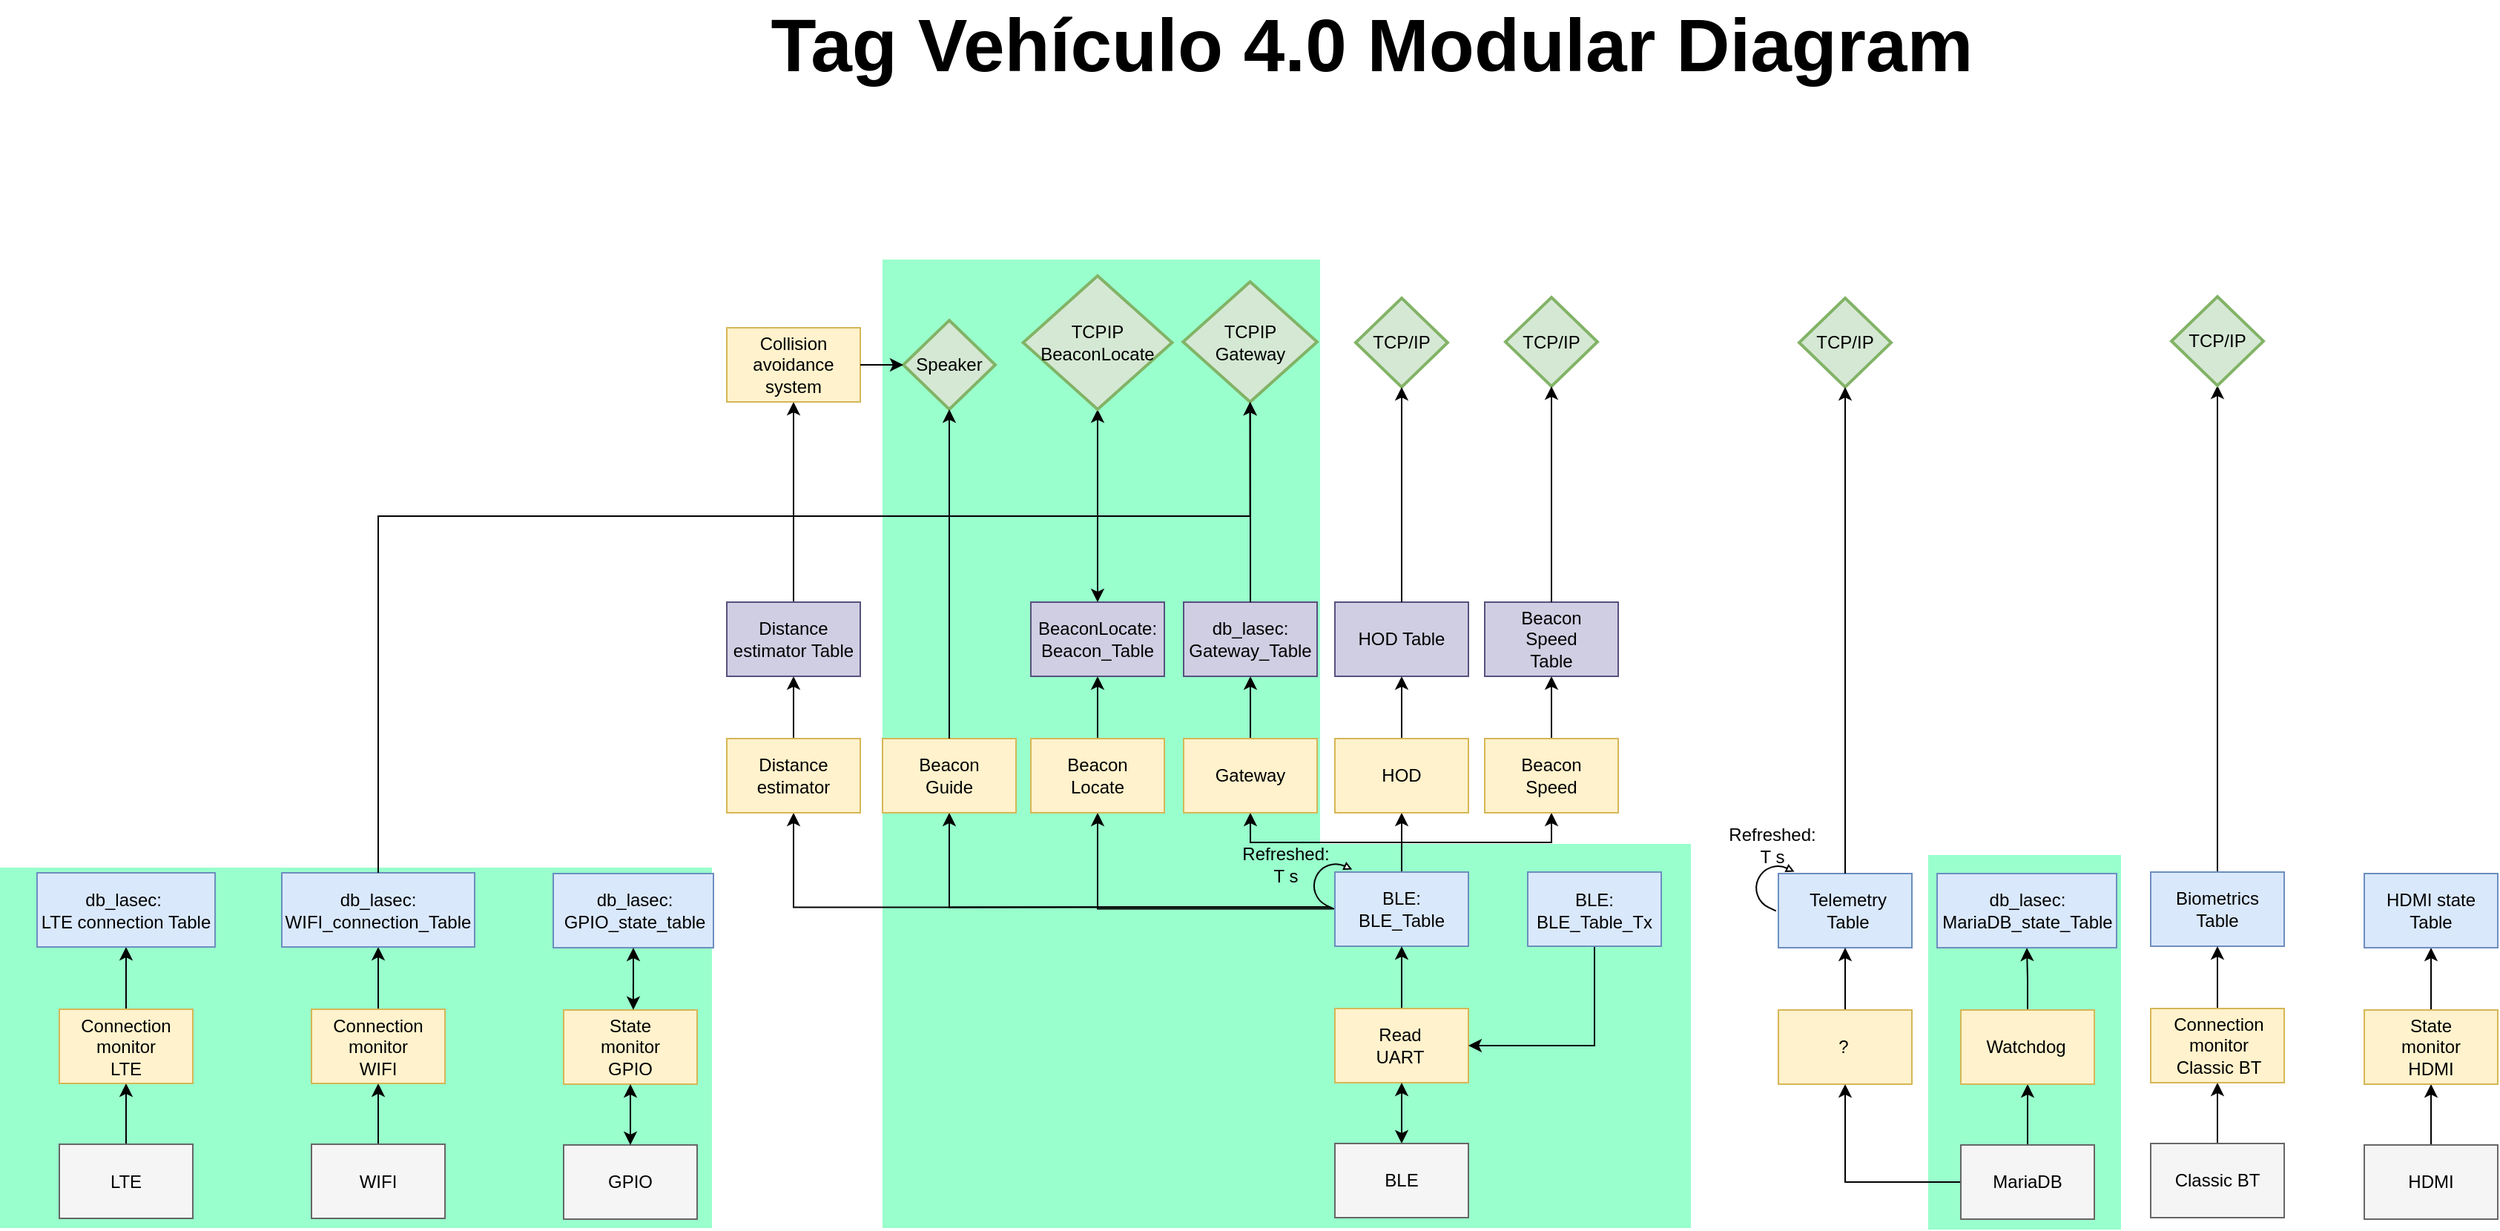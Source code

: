 <mxfile version="26.2.2">
  <diagram name="Página-1" id="RtHD7aoakG6yR8nzAqxL">
    <mxGraphModel dx="3025" dy="1701" grid="1" gridSize="10" guides="1" tooltips="1" connect="1" arrows="1" fold="1" page="1" pageScale="1" pageWidth="1169" pageHeight="827" math="0" shadow="0">
      <root>
        <mxCell id="0" />
        <mxCell id="1" parent="0" />
        <mxCell id="wp4476p6M0IW0AA86Mcw-5" value="" style="rounded=0;whiteSpace=wrap;html=1;fillColor=#99FFCC;strokeColor=none;" parent="1" vertex="1">
          <mxGeometry x="450" y="501.5" width="130" height="252.5" as="geometry" />
        </mxCell>
        <mxCell id="wp4476p6M0IW0AA86Mcw-3" value="" style="rounded=0;whiteSpace=wrap;html=1;fillColor=#99FFCC;strokeColor=none;" parent="1" vertex="1">
          <mxGeometry x="-850" y="510" width="480" height="243" as="geometry" />
        </mxCell>
        <mxCell id="wp4476p6M0IW0AA86Mcw-2" value="" style="rounded=0;whiteSpace=wrap;html=1;fillColor=#99FFCC;strokeColor=none;" parent="1" vertex="1">
          <mxGeometry x="-255" y="494" width="545" height="259" as="geometry" />
        </mxCell>
        <mxCell id="wp4476p6M0IW0AA86Mcw-1" value="" style="rounded=0;whiteSpace=wrap;html=1;fillColor=#99FFCC;strokeColor=none;" parent="1" vertex="1">
          <mxGeometry x="-255" y="100" width="295" height="653" as="geometry" />
        </mxCell>
        <mxCell id="1uHjX9RbCJw2ooHJ7uqa-2" value="" style="rounded=0;whiteSpace=wrap;html=1;fillColor=#f5f5f5;fontColor=#333333;strokeColor=#666666;" parent="1" vertex="1">
          <mxGeometry x="50" y="696" width="90" height="50" as="geometry" />
        </mxCell>
        <mxCell id="1uHjX9RbCJw2ooHJ7uqa-3" value="BLE" style="text;html=1;align=center;verticalAlign=middle;whiteSpace=wrap;rounded=0;" parent="1" vertex="1">
          <mxGeometry x="65" y="706" width="60" height="30" as="geometry" />
        </mxCell>
        <mxCell id="1uHjX9RbCJw2ooHJ7uqa-4" style="edgeStyle=orthogonalEdgeStyle;rounded=0;orthogonalLoop=1;jettySize=auto;html=1;exitX=0.5;exitY=0;exitDx=0;exitDy=0;entryX=0.5;entryY=1;entryDx=0;entryDy=0;" parent="1" source="1uHjX9RbCJw2ooHJ7uqa-5" target="1uHjX9RbCJw2ooHJ7uqa-25" edge="1">
          <mxGeometry relative="1" as="geometry" />
        </mxCell>
        <mxCell id="1uHjX9RbCJw2ooHJ7uqa-5" value="" style="rounded=0;whiteSpace=wrap;html=1;fillColor=#f5f5f5;fontColor=#333333;strokeColor=#666666;" parent="1" vertex="1">
          <mxGeometry x="-810" y="696.5" width="90" height="50" as="geometry" />
        </mxCell>
        <mxCell id="1uHjX9RbCJw2ooHJ7uqa-6" value="LTE" style="text;html=1;align=center;verticalAlign=middle;whiteSpace=wrap;rounded=0;" parent="1" vertex="1">
          <mxGeometry x="-795" y="706.5" width="60" height="30" as="geometry" />
        </mxCell>
        <mxCell id="1uHjX9RbCJw2ooHJ7uqa-7" style="edgeStyle=orthogonalEdgeStyle;rounded=0;orthogonalLoop=1;jettySize=auto;html=1;exitX=0.5;exitY=0;exitDx=0;exitDy=0;entryX=0.5;entryY=1;entryDx=0;entryDy=0;" parent="1" source="1uHjX9RbCJw2ooHJ7uqa-8" target="1uHjX9RbCJw2ooHJ7uqa-28" edge="1">
          <mxGeometry relative="1" as="geometry" />
        </mxCell>
        <mxCell id="1uHjX9RbCJw2ooHJ7uqa-8" value="" style="rounded=0;whiteSpace=wrap;html=1;fillColor=#f5f5f5;fontColor=#333333;strokeColor=#666666;" parent="1" vertex="1">
          <mxGeometry x="-640" y="696.5" width="90" height="50" as="geometry" />
        </mxCell>
        <mxCell id="1uHjX9RbCJw2ooHJ7uqa-9" value="WIFI" style="text;html=1;align=center;verticalAlign=middle;whiteSpace=wrap;rounded=0;" parent="1" vertex="1">
          <mxGeometry x="-625" y="706.5" width="60" height="30" as="geometry" />
        </mxCell>
        <mxCell id="1uHjX9RbCJw2ooHJ7uqa-10" value="" style="rounded=0;whiteSpace=wrap;html=1;fillColor=#f5f5f5;fontColor=#333333;strokeColor=#666666;" parent="1" vertex="1">
          <mxGeometry x="-470" y="697" width="90" height="50" as="geometry" />
        </mxCell>
        <mxCell id="1uHjX9RbCJw2ooHJ7uqa-11" value="GPIO" style="text;html=1;align=center;verticalAlign=middle;whiteSpace=wrap;rounded=0;" parent="1" vertex="1">
          <mxGeometry x="-455" y="707" width="60" height="30" as="geometry" />
        </mxCell>
        <mxCell id="1uHjX9RbCJw2ooHJ7uqa-12" style="edgeStyle=orthogonalEdgeStyle;rounded=0;orthogonalLoop=1;jettySize=auto;html=1;exitX=0.5;exitY=0;exitDx=0;exitDy=0;entryX=0.5;entryY=1;entryDx=0;entryDy=0;" parent="1" source="1uHjX9RbCJw2ooHJ7uqa-13" target="1uHjX9RbCJw2ooHJ7uqa-33" edge="1">
          <mxGeometry relative="1" as="geometry" />
        </mxCell>
        <mxCell id="1uHjX9RbCJw2ooHJ7uqa-13" value="" style="rounded=0;whiteSpace=wrap;html=1;fillColor=#f5f5f5;fontColor=#333333;strokeColor=#666666;" parent="1" vertex="1">
          <mxGeometry x="744" y="697" width="90" height="50" as="geometry" />
        </mxCell>
        <mxCell id="1uHjX9RbCJw2ooHJ7uqa-14" value="HDMI" style="text;html=1;align=center;verticalAlign=middle;whiteSpace=wrap;rounded=0;" parent="1" vertex="1">
          <mxGeometry x="759" y="707" width="60" height="30" as="geometry" />
        </mxCell>
        <mxCell id="1uHjX9RbCJw2ooHJ7uqa-15" style="edgeStyle=orthogonalEdgeStyle;rounded=0;orthogonalLoop=1;jettySize=auto;html=1;exitX=0.5;exitY=0;exitDx=0;exitDy=0;entryX=0.5;entryY=1;entryDx=0;entryDy=0;" parent="1" source="1uHjX9RbCJw2ooHJ7uqa-17" target="1uHjX9RbCJw2ooHJ7uqa-35" edge="1">
          <mxGeometry relative="1" as="geometry" />
        </mxCell>
        <mxCell id="9zVtY-qx9qEsDgh3HjAl-21" style="edgeStyle=orthogonalEdgeStyle;rounded=0;orthogonalLoop=1;jettySize=auto;html=1;exitX=0;exitY=0.5;exitDx=0;exitDy=0;entryX=0.5;entryY=1;entryDx=0;entryDy=0;" parent="1" source="1uHjX9RbCJw2ooHJ7uqa-17" target="9zVtY-qx9qEsDgh3HjAl-19" edge="1">
          <mxGeometry relative="1" as="geometry" />
        </mxCell>
        <mxCell id="1uHjX9RbCJw2ooHJ7uqa-17" value="" style="rounded=0;whiteSpace=wrap;html=1;fillColor=#f5f5f5;fontColor=#333333;strokeColor=#666666;" parent="1" vertex="1">
          <mxGeometry x="472" y="697" width="90" height="50" as="geometry" />
        </mxCell>
        <mxCell id="1uHjX9RbCJw2ooHJ7uqa-18" value="MariaDB" style="text;html=1;align=center;verticalAlign=middle;whiteSpace=wrap;rounded=0;" parent="1" vertex="1">
          <mxGeometry x="487" y="707" width="60" height="30" as="geometry" />
        </mxCell>
        <mxCell id="1uHjX9RbCJw2ooHJ7uqa-19" style="edgeStyle=orthogonalEdgeStyle;rounded=0;orthogonalLoop=1;jettySize=auto;html=1;exitX=0.5;exitY=0;exitDx=0;exitDy=0;entryX=0.5;entryY=1;entryDx=0;entryDy=0;" parent="1" source="1uHjX9RbCJw2ooHJ7uqa-22" target="1uHjX9RbCJw2ooHJ7uqa-62" edge="1">
          <mxGeometry relative="1" as="geometry" />
        </mxCell>
        <mxCell id="1uHjX9RbCJw2ooHJ7uqa-20" style="edgeStyle=orthogonalEdgeStyle;rounded=0;orthogonalLoop=1;jettySize=auto;html=1;exitX=0.5;exitY=0;exitDx=0;exitDy=0;entryX=0.5;entryY=1;entryDx=0;entryDy=0;" parent="1" source="1uHjX9RbCJw2ooHJ7uqa-22" target="1uHjX9RbCJw2ooHJ7uqa-67" edge="1">
          <mxGeometry relative="1" as="geometry" />
        </mxCell>
        <mxCell id="1uHjX9RbCJw2ooHJ7uqa-21" style="edgeStyle=orthogonalEdgeStyle;rounded=0;orthogonalLoop=1;jettySize=auto;html=1;exitX=0.5;exitY=0;exitDx=0;exitDy=0;entryX=0.5;entryY=1;entryDx=0;entryDy=0;" parent="1" source="1uHjX9RbCJw2ooHJ7uqa-22" target="1uHjX9RbCJw2ooHJ7uqa-70" edge="1">
          <mxGeometry relative="1" as="geometry" />
        </mxCell>
        <mxCell id="1uHjX9RbCJw2ooHJ7uqa-22" value="" style="rounded=0;whiteSpace=wrap;html=1;fillColor=#DAE8FC;strokeColor=#6c8ebf;" parent="1" vertex="1">
          <mxGeometry x="50" y="513" width="90" height="50" as="geometry" />
        </mxCell>
        <mxCell id="1uHjX9RbCJw2ooHJ7uqa-23" value="BLE: BLE_Table" style="text;html=1;align=center;verticalAlign=middle;whiteSpace=wrap;rounded=0;" parent="1" vertex="1">
          <mxGeometry x="65" y="523" width="60" height="30" as="geometry" />
        </mxCell>
        <mxCell id="1uHjX9RbCJw2ooHJ7uqa-24" style="edgeStyle=orthogonalEdgeStyle;rounded=0;orthogonalLoop=1;jettySize=auto;html=1;exitX=0.5;exitY=0;exitDx=0;exitDy=0;entryX=0.5;entryY=1;entryDx=0;entryDy=0;" parent="1" source="1uHjX9RbCJw2ooHJ7uqa-25" target="1uHjX9RbCJw2ooHJ7uqa-87" edge="1">
          <mxGeometry relative="1" as="geometry" />
        </mxCell>
        <mxCell id="1uHjX9RbCJw2ooHJ7uqa-25" value="" style="rounded=0;whiteSpace=wrap;html=1;fillColor=#fff2cc;strokeColor=#d6b656;" parent="1" vertex="1">
          <mxGeometry x="-810" y="605.5" width="90" height="50" as="geometry" />
        </mxCell>
        <mxCell id="1uHjX9RbCJw2ooHJ7uqa-26" value="Connection monitor LTE" style="text;html=1;align=center;verticalAlign=middle;whiteSpace=wrap;rounded=0;" parent="1" vertex="1">
          <mxGeometry x="-795" y="615.5" width="60" height="30" as="geometry" />
        </mxCell>
        <mxCell id="9zVtY-qx9qEsDgh3HjAl-4" style="edgeStyle=orthogonalEdgeStyle;rounded=0;orthogonalLoop=1;jettySize=auto;html=1;exitX=0.5;exitY=0;exitDx=0;exitDy=0;entryX=0.5;entryY=1;entryDx=0;entryDy=0;" parent="1" source="1uHjX9RbCJw2ooHJ7uqa-28" target="9zVtY-qx9qEsDgh3HjAl-2" edge="1">
          <mxGeometry relative="1" as="geometry" />
        </mxCell>
        <mxCell id="1uHjX9RbCJw2ooHJ7uqa-28" value="" style="rounded=0;whiteSpace=wrap;html=1;fillColor=#fff2cc;strokeColor=#d6b656;" parent="1" vertex="1">
          <mxGeometry x="-640" y="605.5" width="90" height="50" as="geometry" />
        </mxCell>
        <mxCell id="1uHjX9RbCJw2ooHJ7uqa-29" value="Connection monitor WIFI" style="text;html=1;align=center;verticalAlign=middle;whiteSpace=wrap;rounded=0;" parent="1" vertex="1">
          <mxGeometry x="-625" y="615.5" width="60" height="30" as="geometry" />
        </mxCell>
        <mxCell id="1uHjX9RbCJw2ooHJ7uqa-30" value="" style="rounded=0;whiteSpace=wrap;html=1;fillColor=#fff2cc;strokeColor=#d6b656;" parent="1" vertex="1">
          <mxGeometry x="-470" y="606" width="90" height="50" as="geometry" />
        </mxCell>
        <mxCell id="1uHjX9RbCJw2ooHJ7uqa-31" value="State monitor GPIO" style="text;html=1;align=center;verticalAlign=middle;whiteSpace=wrap;rounded=0;" parent="1" vertex="1">
          <mxGeometry x="-455" y="616" width="60" height="30" as="geometry" />
        </mxCell>
        <mxCell id="1uHjX9RbCJw2ooHJ7uqa-32" style="edgeStyle=orthogonalEdgeStyle;rounded=0;orthogonalLoop=1;jettySize=auto;html=1;exitX=0.5;exitY=0;exitDx=0;exitDy=0;entryX=0.5;entryY=1;entryDx=0;entryDy=0;" parent="1" source="1uHjX9RbCJw2ooHJ7uqa-33" target="1uHjX9RbCJw2ooHJ7uqa-93" edge="1">
          <mxGeometry relative="1" as="geometry" />
        </mxCell>
        <mxCell id="1uHjX9RbCJw2ooHJ7uqa-33" value="" style="rounded=0;whiteSpace=wrap;html=1;fillColor=#fff2cc;strokeColor=#d6b656;" parent="1" vertex="1">
          <mxGeometry x="744" y="606" width="90" height="50" as="geometry" />
        </mxCell>
        <mxCell id="1uHjX9RbCJw2ooHJ7uqa-34" value="State monitor HDMI" style="text;html=1;align=center;verticalAlign=middle;whiteSpace=wrap;rounded=0;" parent="1" vertex="1">
          <mxGeometry x="759" y="616" width="60" height="30" as="geometry" />
        </mxCell>
        <mxCell id="9zVtY-qx9qEsDgh3HjAl-8" style="edgeStyle=orthogonalEdgeStyle;rounded=0;orthogonalLoop=1;jettySize=auto;html=1;exitX=0.5;exitY=0;exitDx=0;exitDy=0;entryX=0.5;entryY=1;entryDx=0;entryDy=0;" parent="1" source="1uHjX9RbCJw2ooHJ7uqa-35" target="9zVtY-qx9qEsDgh3HjAl-6" edge="1">
          <mxGeometry relative="1" as="geometry" />
        </mxCell>
        <mxCell id="1uHjX9RbCJw2ooHJ7uqa-35" value="" style="rounded=0;whiteSpace=wrap;html=1;fillColor=#fff2cc;strokeColor=#d6b656;" parent="1" vertex="1">
          <mxGeometry x="472" y="606" width="90" height="50" as="geometry" />
        </mxCell>
        <mxCell id="1uHjX9RbCJw2ooHJ7uqa-36" value="Watchdog" style="text;html=1;align=center;verticalAlign=middle;whiteSpace=wrap;rounded=0;" parent="1" vertex="1">
          <mxGeometry x="486" y="616" width="60" height="30" as="geometry" />
        </mxCell>
        <mxCell id="1uHjX9RbCJw2ooHJ7uqa-37" style="edgeStyle=orthogonalEdgeStyle;rounded=0;orthogonalLoop=1;jettySize=auto;html=1;exitX=0;exitY=0;exitDx=20;exitDy=31.48;exitPerimeter=0;entryX=0.5;entryY=1;entryDx=0;entryDy=0;" parent="1" source="1uHjX9RbCJw2ooHJ7uqa-38" target="1uHjX9RbCJw2ooHJ7uqa-55" edge="1">
          <mxGeometry relative="1" as="geometry">
            <Array as="points">
              <mxPoint x="-110" y="538" />
            </Array>
          </mxGeometry>
        </mxCell>
        <mxCell id="H8eVL0zXzb8znNceX2TK-4" style="edgeStyle=orthogonalEdgeStyle;rounded=0;orthogonalLoop=1;jettySize=auto;html=1;exitX=0;exitY=0;exitDx=17.319;exitDy=31.48;exitPerimeter=0;entryX=0.5;entryY=1;entryDx=0;entryDy=0;" parent="1" source="1uHjX9RbCJw2ooHJ7uqa-38" target="H8eVL0zXzb8znNceX2TK-2" edge="1">
          <mxGeometry relative="1" as="geometry" />
        </mxCell>
        <mxCell id="KAo23swHzHKKWC8YPLNf-3" style="edgeStyle=orthogonalEdgeStyle;rounded=0;orthogonalLoop=1;jettySize=auto;html=1;exitX=0;exitY=0;exitDx=17.319;exitDy=31.48;exitPerimeter=0;entryX=0.5;entryY=1;entryDx=0;entryDy=0;" parent="1" source="1uHjX9RbCJw2ooHJ7uqa-38" target="KAo23swHzHKKWC8YPLNf-1" edge="1">
          <mxGeometry relative="1" as="geometry" />
        </mxCell>
        <mxCell id="1uHjX9RbCJw2ooHJ7uqa-38" value="" style="html=1;shadow=0;dashed=0;align=center;verticalAlign=middle;shape=mxgraph.arrows2.uTurnArrow;dy=0;arrowHead=4.41;dx2=4.26;rotation=25;" parent="1" vertex="1">
          <mxGeometry x="36.87" y="503.56" width="20" height="31.48" as="geometry" />
        </mxCell>
        <mxCell id="1uHjX9RbCJw2ooHJ7uqa-39" value="Refreshed:&lt;div&gt;T s&lt;/div&gt;" style="text;html=1;align=center;verticalAlign=middle;whiteSpace=wrap;rounded=0;" parent="1" vertex="1">
          <mxGeometry x="-13" y="493" width="60" height="30" as="geometry" />
        </mxCell>
        <mxCell id="1uHjX9RbCJw2ooHJ7uqa-40" value="" style="rounded=0;whiteSpace=wrap;html=1;fillColor=#dae8fc;strokeColor=#6c8ebf;" parent="1" vertex="1">
          <mxGeometry x="349" y="514" width="90" height="50" as="geometry" />
        </mxCell>
        <mxCell id="1uHjX9RbCJw2ooHJ7uqa-41" value="Telemetry Table" style="text;html=1;align=center;verticalAlign=middle;whiteSpace=wrap;rounded=0;" parent="1" vertex="1">
          <mxGeometry x="366" y="524" width="60" height="30" as="geometry" />
        </mxCell>
        <mxCell id="1uHjX9RbCJw2ooHJ7uqa-42" value="TCP/IP" style="strokeWidth=2;html=1;shape=mxgraph.flowchart.decision;whiteSpace=wrap;fillColor=#d5e8d4;strokeColor=#82b366;" parent="1" vertex="1">
          <mxGeometry x="363" y="126" width="62" height="60" as="geometry" />
        </mxCell>
        <mxCell id="9zVtY-qx9qEsDgh3HjAl-16" style="edgeStyle=orthogonalEdgeStyle;rounded=0;orthogonalLoop=1;jettySize=auto;html=1;exitX=0.5;exitY=0;exitDx=0;exitDy=0;entryX=0.5;entryY=1;entryDx=0;entryDy=0;" parent="1" source="1uHjX9RbCJw2ooHJ7uqa-44" target="9zVtY-qx9qEsDgh3HjAl-14" edge="1">
          <mxGeometry relative="1" as="geometry" />
        </mxCell>
        <mxCell id="1uHjX9RbCJw2ooHJ7uqa-44" value="" style="rounded=0;whiteSpace=wrap;html=1;fillColor=#f5f5f5;fontColor=#333333;strokeColor=#666666;" parent="1" vertex="1">
          <mxGeometry x="600" y="696" width="90" height="50" as="geometry" />
        </mxCell>
        <mxCell id="1uHjX9RbCJw2ooHJ7uqa-45" value="Classic BT" style="text;html=1;align=center;verticalAlign=middle;whiteSpace=wrap;rounded=0;" parent="1" vertex="1">
          <mxGeometry x="615" y="706" width="60" height="30" as="geometry" />
        </mxCell>
        <mxCell id="NmAagry_RvxygBR5_JzD-7" value="" style="edgeStyle=orthogonalEdgeStyle;rounded=0;orthogonalLoop=1;jettySize=auto;html=1;" edge="1" parent="1" source="1uHjX9RbCJw2ooHJ7uqa-46" target="1uHjX9RbCJw2ooHJ7uqa-48">
          <mxGeometry relative="1" as="geometry" />
        </mxCell>
        <mxCell id="1uHjX9RbCJw2ooHJ7uqa-46" value="" style="rounded=0;whiteSpace=wrap;html=1;fillColor=#dae8fc;strokeColor=#6c8ebf;" parent="1" vertex="1">
          <mxGeometry x="600" y="513" width="90" height="50" as="geometry" />
        </mxCell>
        <mxCell id="1uHjX9RbCJw2ooHJ7uqa-47" value="Biometrics Table" style="text;html=1;align=center;verticalAlign=middle;whiteSpace=wrap;rounded=0;" parent="1" vertex="1">
          <mxGeometry x="615" y="523" width="60" height="30" as="geometry" />
        </mxCell>
        <mxCell id="1uHjX9RbCJw2ooHJ7uqa-48" value="TCP/IP" style="strokeWidth=2;html=1;shape=mxgraph.flowchart.decision;whiteSpace=wrap;fillColor=#d5e8d4;strokeColor=#82b366;" parent="1" vertex="1">
          <mxGeometry x="614" y="125" width="62" height="60" as="geometry" />
        </mxCell>
        <mxCell id="1uHjX9RbCJw2ooHJ7uqa-54" style="edgeStyle=orthogonalEdgeStyle;rounded=0;orthogonalLoop=1;jettySize=auto;html=1;exitX=0.5;exitY=0;exitDx=0;exitDy=0;entryX=0.5;entryY=1;entryDx=0;entryDy=0;" parent="1" source="1uHjX9RbCJw2ooHJ7uqa-55" target="1uHjX9RbCJw2ooHJ7uqa-57" edge="1">
          <mxGeometry relative="1" as="geometry" />
        </mxCell>
        <mxCell id="1uHjX9RbCJw2ooHJ7uqa-55" value="" style="rounded=0;whiteSpace=wrap;html=1;fillColor=#fff2cc;strokeColor=#d6b656;" parent="1" vertex="1">
          <mxGeometry x="-155" y="423" width="90" height="50" as="geometry" />
        </mxCell>
        <mxCell id="1uHjX9RbCJw2ooHJ7uqa-56" value="Beacon Locate" style="text;html=1;align=center;verticalAlign=middle;whiteSpace=wrap;rounded=0;" parent="1" vertex="1">
          <mxGeometry x="-141" y="433" width="62" height="30" as="geometry" />
        </mxCell>
        <mxCell id="1uHjX9RbCJw2ooHJ7uqa-57" value="" style="rounded=0;whiteSpace=wrap;html=1;fillColor=#d0cee2;strokeColor=#56517e;" parent="1" vertex="1">
          <mxGeometry x="-155" y="331" width="90" height="50" as="geometry" />
        </mxCell>
        <mxCell id="1uHjX9RbCJw2ooHJ7uqa-58" value="&lt;div&gt;BeaconLocate:&lt;/div&gt;Beacon_Table" style="text;html=1;align=center;verticalAlign=middle;whiteSpace=wrap;rounded=0;" parent="1" vertex="1">
          <mxGeometry x="-141" y="341" width="62" height="30" as="geometry" />
        </mxCell>
        <mxCell id="1uHjX9RbCJw2ooHJ7uqa-61" style="edgeStyle=orthogonalEdgeStyle;rounded=0;orthogonalLoop=1;jettySize=auto;html=1;exitX=0.5;exitY=0;exitDx=0;exitDy=0;entryX=0.5;entryY=1;entryDx=0;entryDy=0;" parent="1" source="1uHjX9RbCJw2ooHJ7uqa-62" target="1uHjX9RbCJw2ooHJ7uqa-64" edge="1">
          <mxGeometry relative="1" as="geometry" />
        </mxCell>
        <mxCell id="1uHjX9RbCJw2ooHJ7uqa-62" value="" style="rounded=0;whiteSpace=wrap;html=1;fillColor=#fff2cc;strokeColor=#d6b656;" parent="1" vertex="1">
          <mxGeometry x="-52" y="423" width="90" height="50" as="geometry" />
        </mxCell>
        <mxCell id="1uHjX9RbCJw2ooHJ7uqa-63" value="Gateway" style="text;html=1;align=center;verticalAlign=middle;whiteSpace=wrap;rounded=0;" parent="1" vertex="1">
          <mxGeometry x="-38" y="433" width="62" height="30" as="geometry" />
        </mxCell>
        <mxCell id="1uHjX9RbCJw2ooHJ7uqa-64" value="" style="rounded=0;whiteSpace=wrap;html=1;fillColor=#D0CEE2;strokeColor=#56517e;" parent="1" vertex="1">
          <mxGeometry x="-52" y="331" width="90" height="50" as="geometry" />
        </mxCell>
        <mxCell id="1uHjX9RbCJw2ooHJ7uqa-65" value="&lt;div&gt;db_lasec:&lt;/div&gt;Gateway_Table" style="text;html=1;align=center;verticalAlign=middle;whiteSpace=wrap;rounded=0;" parent="1" vertex="1">
          <mxGeometry x="-38" y="341" width="62" height="30" as="geometry" />
        </mxCell>
        <mxCell id="1uHjX9RbCJw2ooHJ7uqa-66" style="edgeStyle=orthogonalEdgeStyle;rounded=0;orthogonalLoop=1;jettySize=auto;html=1;exitX=0.5;exitY=0;exitDx=0;exitDy=0;entryX=0.5;entryY=1;entryDx=0;entryDy=0;" parent="1" source="1uHjX9RbCJw2ooHJ7uqa-67" target="1uHjX9RbCJw2ooHJ7uqa-76" edge="1">
          <mxGeometry relative="1" as="geometry" />
        </mxCell>
        <mxCell id="1uHjX9RbCJw2ooHJ7uqa-67" value="" style="rounded=0;whiteSpace=wrap;html=1;fillColor=#fff2cc;strokeColor=#d6b656;" parent="1" vertex="1">
          <mxGeometry x="50" y="423" width="90" height="50" as="geometry" />
        </mxCell>
        <mxCell id="1uHjX9RbCJw2ooHJ7uqa-68" value="HOD" style="text;html=1;align=center;verticalAlign=middle;whiteSpace=wrap;rounded=0;" parent="1" vertex="1">
          <mxGeometry x="64" y="433" width="62" height="30" as="geometry" />
        </mxCell>
        <mxCell id="1uHjX9RbCJw2ooHJ7uqa-69" style="edgeStyle=orthogonalEdgeStyle;rounded=0;orthogonalLoop=1;jettySize=auto;html=1;exitX=0.5;exitY=0;exitDx=0;exitDy=0;entryX=0.5;entryY=1;entryDx=0;entryDy=0;" parent="1" source="1uHjX9RbCJw2ooHJ7uqa-70" target="1uHjX9RbCJw2ooHJ7uqa-72" edge="1">
          <mxGeometry relative="1" as="geometry" />
        </mxCell>
        <mxCell id="1uHjX9RbCJw2ooHJ7uqa-70" value="" style="rounded=0;whiteSpace=wrap;html=1;fillColor=#fff2cc;strokeColor=#d6b656;" parent="1" vertex="1">
          <mxGeometry x="151" y="423" width="90" height="50" as="geometry" />
        </mxCell>
        <mxCell id="1uHjX9RbCJw2ooHJ7uqa-71" value="Beacon Speed" style="text;html=1;align=center;verticalAlign=middle;whiteSpace=wrap;rounded=0;" parent="1" vertex="1">
          <mxGeometry x="165" y="433" width="62" height="30" as="geometry" />
        </mxCell>
        <mxCell id="1uHjX9RbCJw2ooHJ7uqa-72" value="" style="rounded=0;whiteSpace=wrap;html=1;fillColor=#d0cee2;strokeColor=#56517e;" parent="1" vertex="1">
          <mxGeometry x="151" y="331" width="90" height="50" as="geometry" />
        </mxCell>
        <mxCell id="1uHjX9RbCJw2ooHJ7uqa-73" value="Beacon Speed Table" style="text;html=1;align=center;verticalAlign=middle;whiteSpace=wrap;rounded=0;" parent="1" vertex="1">
          <mxGeometry x="165" y="341" width="62" height="30" as="geometry" />
        </mxCell>
        <mxCell id="1uHjX9RbCJw2ooHJ7uqa-74" value="" style="html=1;shadow=0;dashed=0;align=center;verticalAlign=middle;shape=mxgraph.arrows2.uTurnArrow;dy=0;arrowHead=4.41;dx2=4.26;rotation=25;" parent="1" vertex="1">
          <mxGeometry x="335" y="505" width="20" height="31.48" as="geometry" />
        </mxCell>
        <mxCell id="1uHjX9RbCJw2ooHJ7uqa-75" value="Refreshed:&lt;div&gt;T s&lt;/div&gt;" style="text;html=1;align=center;verticalAlign=middle;whiteSpace=wrap;rounded=0;" parent="1" vertex="1">
          <mxGeometry x="315" y="480" width="60" height="30" as="geometry" />
        </mxCell>
        <mxCell id="1uHjX9RbCJw2ooHJ7uqa-76" value="" style="rounded=0;whiteSpace=wrap;html=1;fillColor=#d0cee2;strokeColor=#56517e;" parent="1" vertex="1">
          <mxGeometry x="50" y="331" width="90" height="50" as="geometry" />
        </mxCell>
        <mxCell id="1uHjX9RbCJw2ooHJ7uqa-77" value="HOD Table" style="text;html=1;align=center;verticalAlign=middle;whiteSpace=wrap;rounded=0;" parent="1" vertex="1">
          <mxGeometry x="64" y="341" width="62" height="30" as="geometry" />
        </mxCell>
        <mxCell id="1uHjX9RbCJw2ooHJ7uqa-78" value="TCPIP&lt;div&gt;Gateway&lt;/div&gt;" style="strokeWidth=2;html=1;shape=mxgraph.flowchart.decision;whiteSpace=wrap;fillColor=#d5e8d4;strokeColor=#82b366;" parent="1" vertex="1">
          <mxGeometry x="-52.35" y="115" width="90.35" height="81" as="geometry" />
        </mxCell>
        <mxCell id="1uHjX9RbCJw2ooHJ7uqa-79" style="edgeStyle=orthogonalEdgeStyle;rounded=0;orthogonalLoop=1;jettySize=auto;html=1;exitX=0.5;exitY=0;exitDx=0;exitDy=0;entryX=0.5;entryY=1;entryDx=0;entryDy=0;entryPerimeter=0;" parent="1" source="1uHjX9RbCJw2ooHJ7uqa-64" target="1uHjX9RbCJw2ooHJ7uqa-78" edge="1">
          <mxGeometry relative="1" as="geometry" />
        </mxCell>
        <mxCell id="1uHjX9RbCJw2ooHJ7uqa-80" value="TCP/IP" style="strokeWidth=2;html=1;shape=mxgraph.flowchart.decision;whiteSpace=wrap;fillColor=#d5e8d4;strokeColor=#82b366;" parent="1" vertex="1">
          <mxGeometry x="64" y="126" width="62" height="60" as="geometry" />
        </mxCell>
        <mxCell id="1uHjX9RbCJw2ooHJ7uqa-81" style="edgeStyle=orthogonalEdgeStyle;rounded=0;orthogonalLoop=1;jettySize=auto;html=1;exitX=0.5;exitY=0;exitDx=0;exitDy=0;entryX=0.5;entryY=1;entryDx=0;entryDy=0;entryPerimeter=0;" parent="1" source="1uHjX9RbCJw2ooHJ7uqa-76" target="1uHjX9RbCJw2ooHJ7uqa-80" edge="1">
          <mxGeometry relative="1" as="geometry" />
        </mxCell>
        <mxCell id="1uHjX9RbCJw2ooHJ7uqa-82" value="TCP/IP" style="strokeWidth=2;html=1;shape=mxgraph.flowchart.decision;whiteSpace=wrap;fillColor=#d5e8d4;strokeColor=#82b366;" parent="1" vertex="1">
          <mxGeometry x="165" y="125.5" width="62" height="60" as="geometry" />
        </mxCell>
        <mxCell id="1uHjX9RbCJw2ooHJ7uqa-83" style="edgeStyle=orthogonalEdgeStyle;rounded=0;orthogonalLoop=1;jettySize=auto;html=1;exitX=0.5;exitY=0;exitDx=0;exitDy=0;entryX=0.5;entryY=1;entryDx=0;entryDy=0;entryPerimeter=0;" parent="1" source="1uHjX9RbCJw2ooHJ7uqa-72" target="1uHjX9RbCJw2ooHJ7uqa-82" edge="1">
          <mxGeometry relative="1" as="geometry" />
        </mxCell>
        <mxCell id="1uHjX9RbCJw2ooHJ7uqa-84" value="Tag Vehículo 4.0 Modular Diagram" style="text;html=1;align=center;verticalAlign=middle;whiteSpace=wrap;rounded=0;fontSize=50;fontStyle=1" parent="1" vertex="1">
          <mxGeometry x="-420" y="-70" width="990" height="50" as="geometry" />
        </mxCell>
        <mxCell id="1uHjX9RbCJw2ooHJ7uqa-87" value="" style="rounded=0;whiteSpace=wrap;html=1;fillColor=#dae8fc;strokeColor=#6c8ebf;" parent="1" vertex="1">
          <mxGeometry x="-825" y="513.5" width="120" height="50" as="geometry" />
        </mxCell>
        <mxCell id="1uHjX9RbCJw2ooHJ7uqa-88" value="db_lasec:&amp;nbsp;&lt;div&gt;LTE connection Table&lt;/div&gt;" style="text;html=1;align=center;verticalAlign=middle;whiteSpace=wrap;rounded=0;" parent="1" vertex="1">
          <mxGeometry x="-825" y="523.5" width="120" height="30" as="geometry" />
        </mxCell>
        <mxCell id="1uHjX9RbCJw2ooHJ7uqa-89" value="" style="rounded=0;whiteSpace=wrap;html=1;fillColor=#dae8fc;strokeColor=#6c8ebf;" parent="1" vertex="1">
          <mxGeometry x="-477" y="514" width="108" height="50" as="geometry" />
        </mxCell>
        <mxCell id="1uHjX9RbCJw2ooHJ7uqa-90" value="&lt;div&gt;db_lasec:&lt;/div&gt;GPIO_state_table" style="text;html=1;align=center;verticalAlign=middle;whiteSpace=wrap;rounded=0;" parent="1" vertex="1">
          <mxGeometry x="-454" y="524" width="64" height="30" as="geometry" />
        </mxCell>
        <mxCell id="1uHjX9RbCJw2ooHJ7uqa-91" value="" style="endArrow=classic;startArrow=classic;html=1;rounded=0;entryX=0.5;entryY=1;entryDx=0;entryDy=0;exitX=0.522;exitY=-0.003;exitDx=0;exitDy=0;exitPerimeter=0;" parent="1" source="1uHjX9RbCJw2ooHJ7uqa-30" target="1uHjX9RbCJw2ooHJ7uqa-89" edge="1">
          <mxGeometry width="50" height="50" relative="1" as="geometry">
            <mxPoint x="-423" y="599" as="sourcePoint" />
            <mxPoint x="-370" y="546.56" as="targetPoint" />
          </mxGeometry>
        </mxCell>
        <mxCell id="1uHjX9RbCJw2ooHJ7uqa-92" value="" style="endArrow=classic;startArrow=classic;html=1;rounded=0;entryX=0.5;entryY=0;entryDx=0;entryDy=0;exitX=0.5;exitY=1;exitDx=0;exitDy=0;" parent="1" source="1uHjX9RbCJw2ooHJ7uqa-30" target="1uHjX9RbCJw2ooHJ7uqa-10" edge="1">
          <mxGeometry width="50" height="50" relative="1" as="geometry">
            <mxPoint x="-423" y="659" as="sourcePoint" />
            <mxPoint x="-413" y="489" as="targetPoint" />
          </mxGeometry>
        </mxCell>
        <mxCell id="1uHjX9RbCJw2ooHJ7uqa-93" value="" style="rounded=0;whiteSpace=wrap;html=1;fillColor=#dae8fc;strokeColor=#6c8ebf;" parent="1" vertex="1">
          <mxGeometry x="744" y="514" width="90" height="50" as="geometry" />
        </mxCell>
        <mxCell id="1uHjX9RbCJw2ooHJ7uqa-94" value="HDMI state Table" style="text;html=1;align=center;verticalAlign=middle;whiteSpace=wrap;rounded=0;" parent="1" vertex="1">
          <mxGeometry x="758" y="524" width="62" height="30" as="geometry" />
        </mxCell>
        <mxCell id="Xc5loxkmC7F-NOSIDoBY-1" value="" style="endArrow=classic;startArrow=classic;html=1;rounded=0;exitX=0.5;exitY=0;exitDx=0;exitDy=0;entryX=0.5;entryY=1;entryDx=0;entryDy=0;entryPerimeter=0;" parent="1" source="1uHjX9RbCJw2ooHJ7uqa-57" edge="1">
          <mxGeometry width="50" height="50" relative="1" as="geometry">
            <mxPoint x="-115" y="331" as="sourcePoint" />
            <mxPoint x="-110.0" y="201" as="targetPoint" />
          </mxGeometry>
        </mxCell>
        <mxCell id="H8eVL0zXzb8znNceX2TK-2" value="" style="rounded=0;whiteSpace=wrap;html=1;fillColor=#fff2cc;strokeColor=#d6b656;" parent="1" vertex="1">
          <mxGeometry x="-255" y="423" width="90" height="50" as="geometry" />
        </mxCell>
        <mxCell id="H8eVL0zXzb8znNceX2TK-3" value="Beacon Guide" style="text;html=1;align=center;verticalAlign=middle;whiteSpace=wrap;rounded=0;" parent="1" vertex="1">
          <mxGeometry x="-241" y="433" width="62" height="30" as="geometry" />
        </mxCell>
        <mxCell id="H8eVL0zXzb8znNceX2TK-5" value="Speaker" style="strokeWidth=2;html=1;shape=mxgraph.flowchart.decision;whiteSpace=wrap;fillColor=#d5e8d4;strokeColor=#82b366;" parent="1" vertex="1">
          <mxGeometry x="-241" y="141" width="62" height="60" as="geometry" />
        </mxCell>
        <mxCell id="H8eVL0zXzb8znNceX2TK-6" style="edgeStyle=orthogonalEdgeStyle;rounded=0;orthogonalLoop=1;jettySize=auto;html=1;exitX=0.5;exitY=0;exitDx=0;exitDy=0;entryX=0.5;entryY=1;entryDx=0;entryDy=0;entryPerimeter=0;" parent="1" source="H8eVL0zXzb8znNceX2TK-2" target="H8eVL0zXzb8znNceX2TK-5" edge="1">
          <mxGeometry relative="1" as="geometry" />
        </mxCell>
        <mxCell id="9zVtY-qx9qEsDgh3HjAl-2" value="" style="rounded=0;whiteSpace=wrap;html=1;fillColor=#dae8fc;strokeColor=#6c8ebf;" parent="1" vertex="1">
          <mxGeometry x="-660" y="513.5" width="130" height="50" as="geometry" />
        </mxCell>
        <mxCell id="9zVtY-qx9qEsDgh3HjAl-3" value="&lt;div&gt;db_lasec:&lt;/div&gt;WIFI_connection_Table" style="text;html=1;align=center;verticalAlign=middle;whiteSpace=wrap;rounded=0;" parent="1" vertex="1">
          <mxGeometry x="-626" y="523.5" width="62" height="30" as="geometry" />
        </mxCell>
        <mxCell id="9zVtY-qx9qEsDgh3HjAl-6" value="" style="rounded=0;whiteSpace=wrap;html=1;fillColor=#DAE8FC;strokeColor=#6c8ebf;" parent="1" vertex="1">
          <mxGeometry x="456" y="514" width="121" height="50" as="geometry" />
        </mxCell>
        <mxCell id="9zVtY-qx9qEsDgh3HjAl-7" value="&lt;div&gt;db_lasec:&lt;/div&gt;MariaDB_state_Table" style="text;html=1;align=center;verticalAlign=middle;whiteSpace=wrap;rounded=0;" parent="1" vertex="1">
          <mxGeometry x="457" y="524" width="120" height="30" as="geometry" />
        </mxCell>
        <mxCell id="9zVtY-qx9qEsDgh3HjAl-13" style="edgeStyle=orthogonalEdgeStyle;rounded=0;orthogonalLoop=1;jettySize=auto;html=1;exitX=0.5;exitY=0;exitDx=0;exitDy=0;entryX=0.5;entryY=1;entryDx=0;entryDy=0;" parent="1" source="9zVtY-qx9qEsDgh3HjAl-10" target="1uHjX9RbCJw2ooHJ7uqa-22" edge="1">
          <mxGeometry relative="1" as="geometry" />
        </mxCell>
        <mxCell id="9zVtY-qx9qEsDgh3HjAl-10" value="" style="rounded=0;whiteSpace=wrap;html=1;fillColor=#fff2cc;strokeColor=#d6b656;" parent="1" vertex="1">
          <mxGeometry x="50" y="605" width="90" height="50" as="geometry" />
        </mxCell>
        <mxCell id="9zVtY-qx9qEsDgh3HjAl-11" value="Read UART" style="text;html=1;align=center;verticalAlign=middle;whiteSpace=wrap;rounded=0;" parent="1" vertex="1">
          <mxGeometry x="64" y="615" width="60" height="30" as="geometry" />
        </mxCell>
        <mxCell id="9zVtY-qx9qEsDgh3HjAl-17" style="edgeStyle=orthogonalEdgeStyle;rounded=0;orthogonalLoop=1;jettySize=auto;html=1;exitX=0.5;exitY=0;exitDx=0;exitDy=0;entryX=0.5;entryY=1;entryDx=0;entryDy=0;" parent="1" source="9zVtY-qx9qEsDgh3HjAl-14" target="1uHjX9RbCJw2ooHJ7uqa-46" edge="1">
          <mxGeometry relative="1" as="geometry" />
        </mxCell>
        <mxCell id="9zVtY-qx9qEsDgh3HjAl-14" value="" style="rounded=0;whiteSpace=wrap;html=1;fillColor=#fff2cc;strokeColor=#d6b656;" parent="1" vertex="1">
          <mxGeometry x="600" y="605" width="90" height="50" as="geometry" />
        </mxCell>
        <mxCell id="9zVtY-qx9qEsDgh3HjAl-15" value="Connection monitor Classic BT" style="text;html=1;align=center;verticalAlign=middle;whiteSpace=wrap;rounded=0;" parent="1" vertex="1">
          <mxGeometry x="616" y="615" width="60" height="30" as="geometry" />
        </mxCell>
        <mxCell id="9zVtY-qx9qEsDgh3HjAl-23" style="edgeStyle=orthogonalEdgeStyle;rounded=0;orthogonalLoop=1;jettySize=auto;html=1;exitX=0.5;exitY=0;exitDx=0;exitDy=0;entryX=0.5;entryY=1;entryDx=0;entryDy=0;" parent="1" source="9zVtY-qx9qEsDgh3HjAl-19" target="1uHjX9RbCJw2ooHJ7uqa-40" edge="1">
          <mxGeometry relative="1" as="geometry" />
        </mxCell>
        <mxCell id="9zVtY-qx9qEsDgh3HjAl-19" value="" style="rounded=0;whiteSpace=wrap;html=1;fillColor=#fff2cc;strokeColor=#d6b656;" parent="1" vertex="1">
          <mxGeometry x="349" y="606" width="90" height="50" as="geometry" />
        </mxCell>
        <mxCell id="9zVtY-qx9qEsDgh3HjAl-20" value="?" style="text;html=1;align=center;verticalAlign=middle;whiteSpace=wrap;rounded=0;" parent="1" vertex="1">
          <mxGeometry x="363" y="616" width="60" height="30" as="geometry" />
        </mxCell>
        <mxCell id="wPGlTQv6IQudflN9bJnm-4" style="edgeStyle=orthogonalEdgeStyle;rounded=0;orthogonalLoop=1;jettySize=auto;html=1;exitX=0.5;exitY=0;exitDx=0;exitDy=0;entryX=0.5;entryY=1;entryDx=0;entryDy=0;entryPerimeter=0;" parent="1" source="9zVtY-qx9qEsDgh3HjAl-2" target="1uHjX9RbCJw2ooHJ7uqa-78" edge="1">
          <mxGeometry relative="1" as="geometry">
            <Array as="points">
              <mxPoint x="-595" y="273" />
              <mxPoint x="-7" y="273" />
            </Array>
          </mxGeometry>
        </mxCell>
        <mxCell id="KAo23swHzHKKWC8YPLNf-6" value="" style="edgeStyle=orthogonalEdgeStyle;rounded=0;orthogonalLoop=1;jettySize=auto;html=1;" parent="1" source="KAo23swHzHKKWC8YPLNf-1" target="KAo23swHzHKKWC8YPLNf-5" edge="1">
          <mxGeometry relative="1" as="geometry" />
        </mxCell>
        <mxCell id="KAo23swHzHKKWC8YPLNf-1" value="Distance estimator" style="rounded=0;whiteSpace=wrap;html=1;fillColor=#fff2cc;strokeColor=#d6b656;" parent="1" vertex="1">
          <mxGeometry x="-360" y="423" width="90" height="50" as="geometry" />
        </mxCell>
        <mxCell id="KAo23swHzHKKWC8YPLNf-10" style="edgeStyle=orthogonalEdgeStyle;rounded=0;orthogonalLoop=1;jettySize=auto;html=1;exitX=0.5;exitY=0;exitDx=0;exitDy=0;entryX=0.5;entryY=1;entryDx=0;entryDy=0;" parent="1" source="KAo23swHzHKKWC8YPLNf-5" target="KAo23swHzHKKWC8YPLNf-7" edge="1">
          <mxGeometry relative="1" as="geometry" />
        </mxCell>
        <mxCell id="KAo23swHzHKKWC8YPLNf-5" value="Distance estimator Table" style="rounded=0;whiteSpace=wrap;html=1;fillColor=#d0cee2;strokeColor=#56517e;" parent="1" vertex="1">
          <mxGeometry x="-360" y="331" width="90" height="50" as="geometry" />
        </mxCell>
        <mxCell id="KAo23swHzHKKWC8YPLNf-7" value="Collision avoidance system" style="rounded=0;whiteSpace=wrap;html=1;fillColor=#fff2cc;strokeColor=#d6b656;" parent="1" vertex="1">
          <mxGeometry x="-360" y="146" width="90" height="50" as="geometry" />
        </mxCell>
        <mxCell id="yOxBJeE9hW59QgP2sqRp-3" value="" style="endArrow=classic;startArrow=classic;html=1;rounded=0;entryX=0.5;entryY=1;entryDx=0;entryDy=0;exitX=0.5;exitY=0;exitDx=0;exitDy=0;" parent="1" source="1uHjX9RbCJw2ooHJ7uqa-2" target="9zVtY-qx9qEsDgh3HjAl-10" edge="1">
          <mxGeometry width="50" height="50" relative="1" as="geometry">
            <mxPoint x="220" y="700" as="sourcePoint" />
            <mxPoint x="270" y="650" as="targetPoint" />
          </mxGeometry>
        </mxCell>
        <mxCell id="yOxBJeE9hW59QgP2sqRp-7" style="edgeStyle=orthogonalEdgeStyle;rounded=0;orthogonalLoop=1;jettySize=auto;html=1;exitX=0.5;exitY=1;exitDx=0;exitDy=0;entryX=1;entryY=0.5;entryDx=0;entryDy=0;" parent="1" source="yOxBJeE9hW59QgP2sqRp-4" target="9zVtY-qx9qEsDgh3HjAl-10" edge="1">
          <mxGeometry relative="1" as="geometry" />
        </mxCell>
        <mxCell id="yOxBJeE9hW59QgP2sqRp-4" value="" style="rounded=0;whiteSpace=wrap;html=1;fillColor=#DAE8FC;strokeColor=#6c8ebf;" parent="1" vertex="1">
          <mxGeometry x="180" y="513" width="90" height="50" as="geometry" />
        </mxCell>
        <mxCell id="yOxBJeE9hW59QgP2sqRp-6" value="BLE: BLE_Table_Tx" style="text;html=1;align=center;verticalAlign=middle;whiteSpace=wrap;rounded=0;" parent="1" vertex="1">
          <mxGeometry x="195" y="524" width="60" height="30" as="geometry" />
        </mxCell>
        <mxCell id="yOxBJeE9hW59QgP2sqRp-9" style="edgeStyle=orthogonalEdgeStyle;rounded=0;orthogonalLoop=1;jettySize=auto;html=1;exitX=0.5;exitY=0;exitDx=0;exitDy=0;entryX=0.5;entryY=1;entryDx=0;entryDy=0;entryPerimeter=0;" parent="1" source="1uHjX9RbCJw2ooHJ7uqa-40" target="1uHjX9RbCJw2ooHJ7uqa-42" edge="1">
          <mxGeometry relative="1" as="geometry" />
        </mxCell>
        <mxCell id="NmAagry_RvxygBR5_JzD-6" value="TCPIP&lt;div&gt;BeaconLocate&lt;/div&gt;" style="strokeWidth=2;html=1;shape=mxgraph.flowchart.decision;whiteSpace=wrap;fillColor=#d5e8d4;strokeColor=#82b366;" vertex="1" parent="1">
          <mxGeometry x="-160.19" y="111" width="100.39" height="90" as="geometry" />
        </mxCell>
        <mxCell id="NmAagry_RvxygBR5_JzD-8" style="edgeStyle=orthogonalEdgeStyle;rounded=0;orthogonalLoop=1;jettySize=auto;html=1;exitX=1;exitY=0.5;exitDx=0;exitDy=0;entryX=0;entryY=0.5;entryDx=0;entryDy=0;entryPerimeter=0;" edge="1" parent="1" source="KAo23swHzHKKWC8YPLNf-7" target="H8eVL0zXzb8znNceX2TK-5">
          <mxGeometry relative="1" as="geometry" />
        </mxCell>
      </root>
    </mxGraphModel>
  </diagram>
</mxfile>
